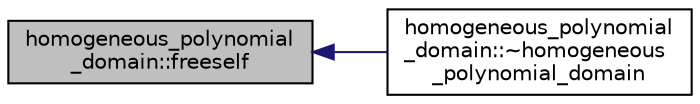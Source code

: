 digraph "homogeneous_polynomial_domain::freeself"
{
  edge [fontname="Helvetica",fontsize="10",labelfontname="Helvetica",labelfontsize="10"];
  node [fontname="Helvetica",fontsize="10",shape=record];
  rankdir="LR";
  Node406 [label="homogeneous_polynomial\l_domain::freeself",height=0.2,width=0.4,color="black", fillcolor="grey75", style="filled", fontcolor="black"];
  Node406 -> Node407 [dir="back",color="midnightblue",fontsize="10",style="solid",fontname="Helvetica"];
  Node407 [label="homogeneous_polynomial\l_domain::~homogeneous\l_polynomial_domain",height=0.2,width=0.4,color="black", fillcolor="white", style="filled",URL="$d2/da7/classhomogeneous__polynomial__domain.html#a99009c093637d18e6a89faa8e3e6e771"];
}
